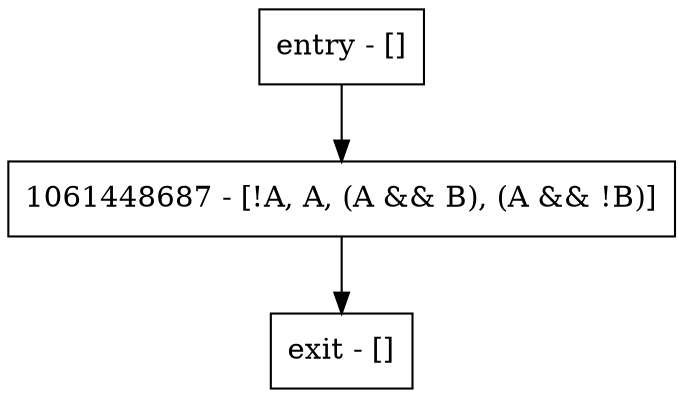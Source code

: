 digraph main {
node [shape=record];
1061448687 [label="1061448687 - [!A, A, (A && B), (A && !B)]"];
entry [label="entry - []"];
exit [label="exit - []"];
entry;
exit;
1061448687 -> exit;
entry -> 1061448687;
}
